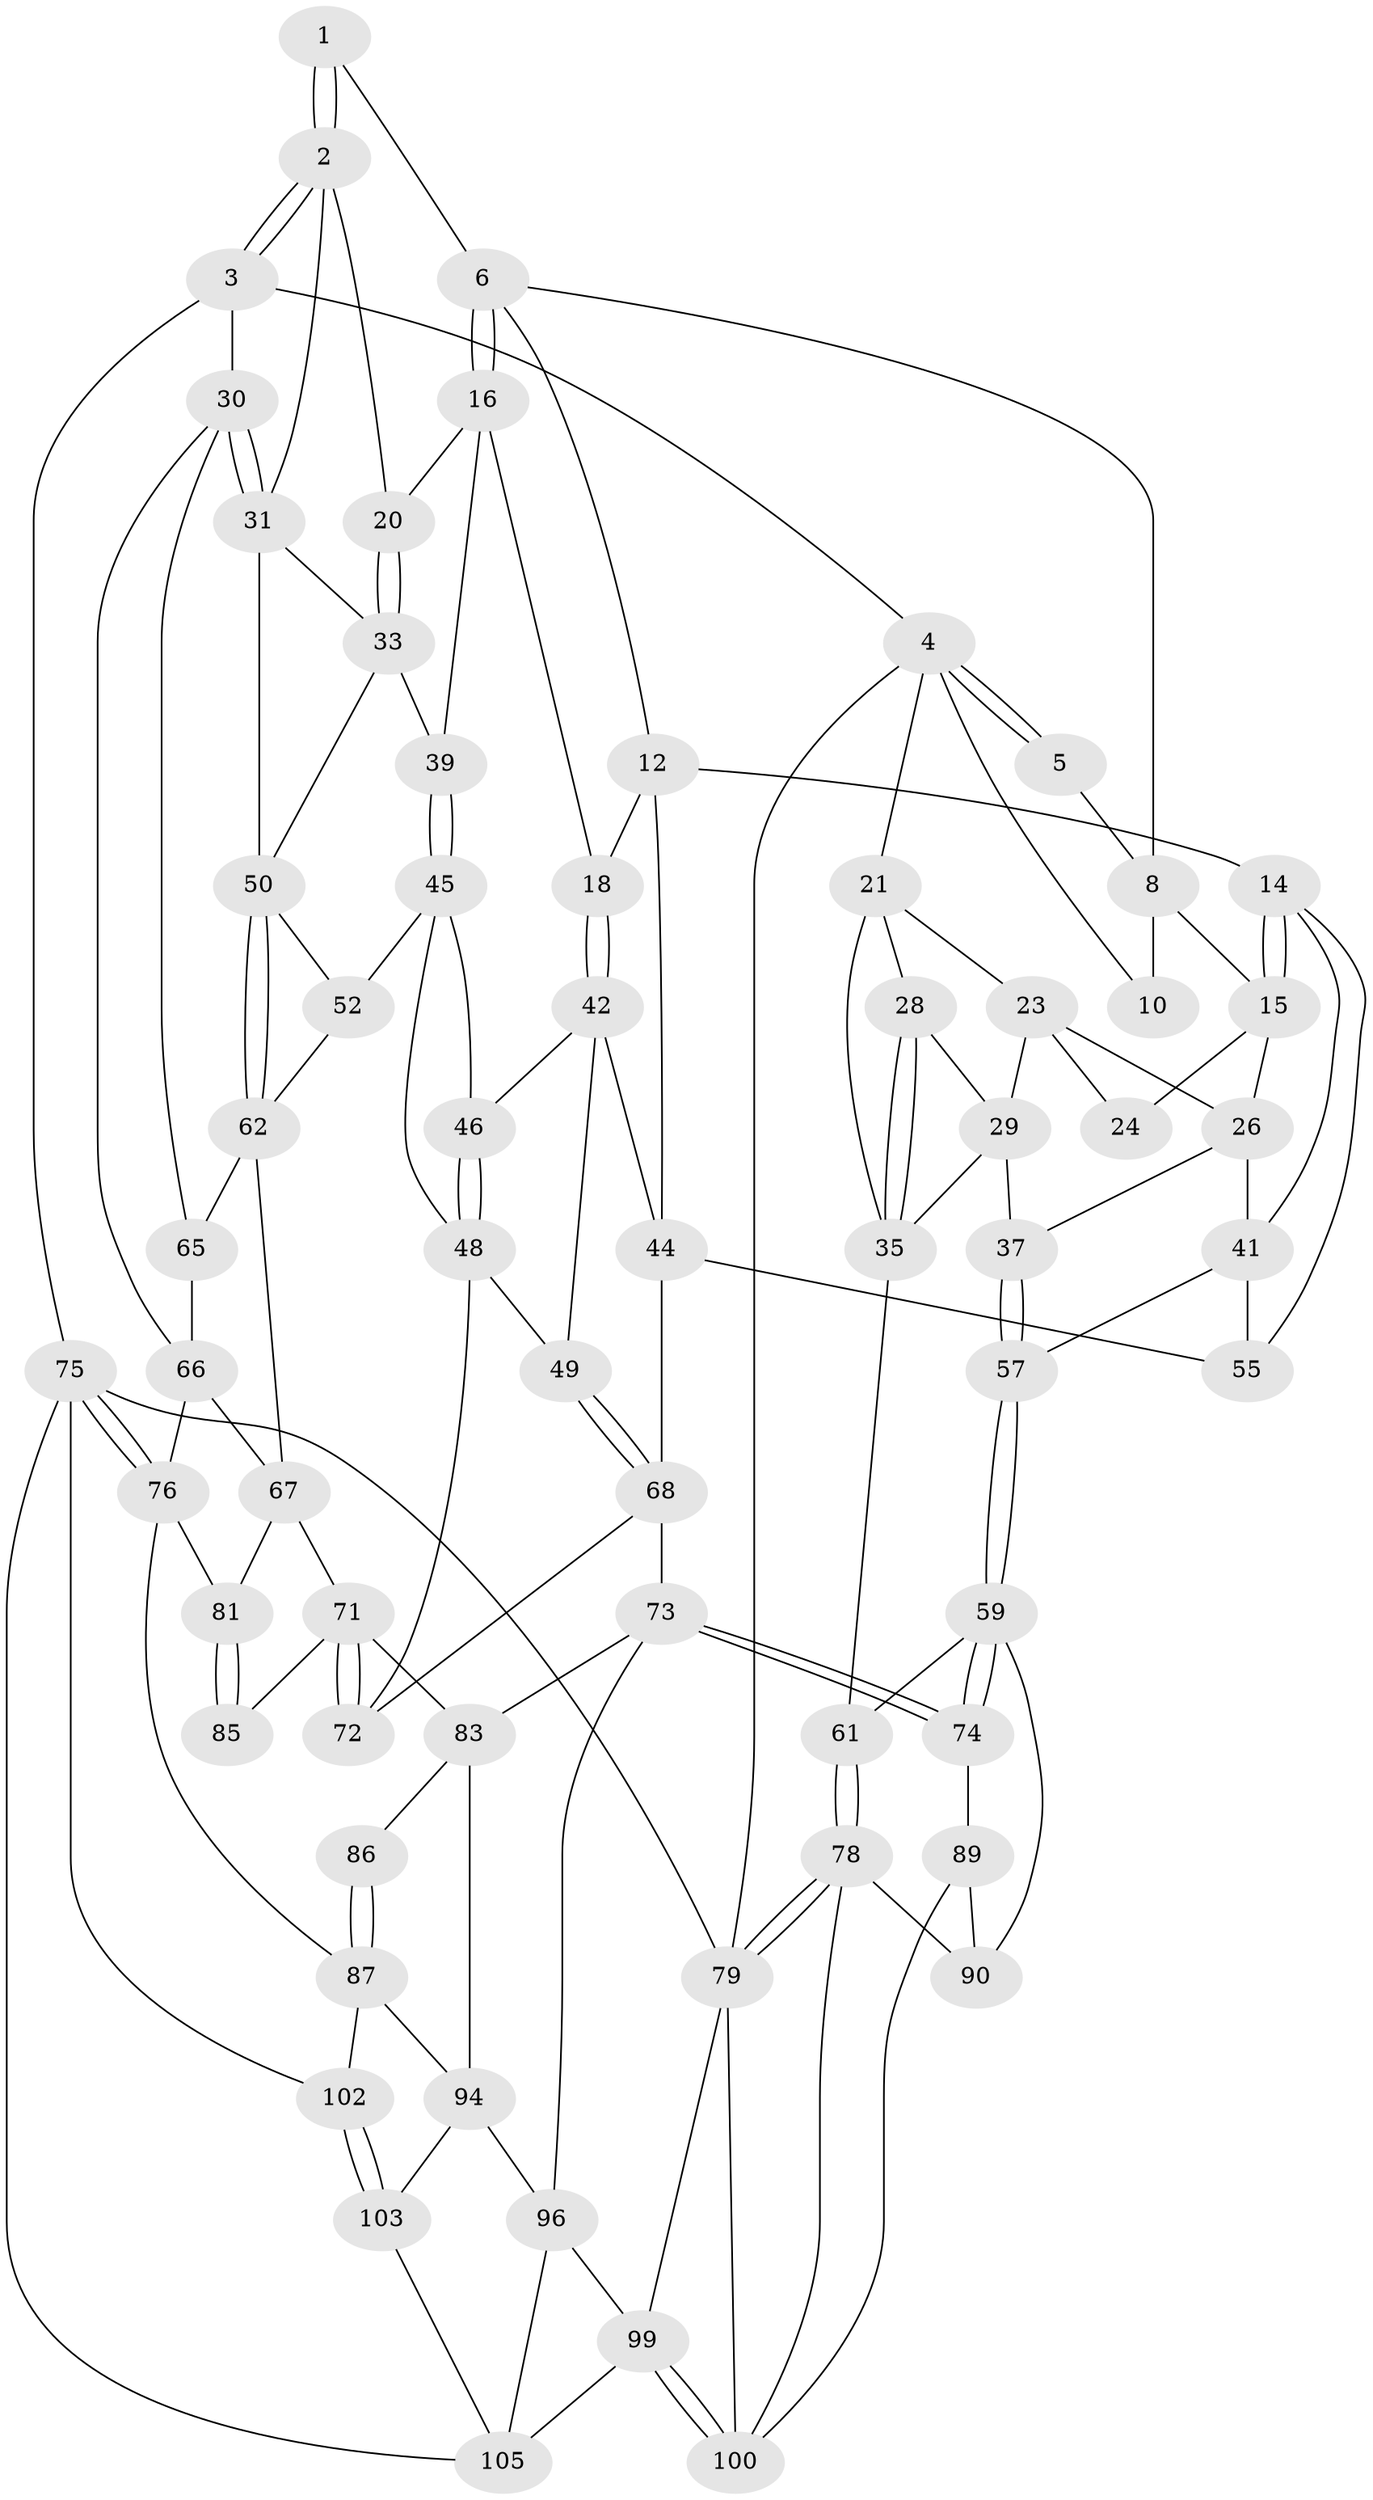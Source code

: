 // original degree distribution, {3: 0.037037037037037035, 5: 0.5185185185185185, 6: 0.23148148148148148, 4: 0.21296296296296297}
// Generated by graph-tools (version 1.1) at 2025/11/02/27/25 16:11:57]
// undirected, 66 vertices, 143 edges
graph export_dot {
graph [start="1"]
  node [color=gray90,style=filled];
  1 [pos="+0.7344826787551687+0"];
  2 [pos="+0.9328802311634423+0",super="+19"];
  3 [pos="+1+0"];
  4 [pos="+0+0",super="+9"];
  5 [pos="+0.3492941062187912+0"];
  6 [pos="+0.5623080445562227+0.10867859117479767",super="+7"];
  8 [pos="+0.33065689377650764+0",super="+11"];
  10 [pos="+0.12066950500578914+0.09157924756406088"];
  12 [pos="+0.46029886509108314+0.22982692285197556",super="+13"];
  14 [pos="+0.34916180507131916+0.22247018526447335",super="+40"];
  15 [pos="+0.30205694913780706+0.15181706769481812",super="+25"];
  16 [pos="+0.5926419861137313+0.17294106215505894",super="+17"];
  18 [pos="+0.5603807468988182+0.23418972086846765"];
  20 [pos="+0.6086717307351922+0.1710866594224124"];
  21 [pos="+0+0.05591108762501599",super="+22"];
  23 [pos="+0.1023477672763446+0.13425947954689885",super="+27"];
  24 [pos="+0.10437636671544155+0.13178632464082787"];
  26 [pos="+0.15188465316104321+0.2792355197085103",super="+36"];
  28 [pos="+0.04813866775479161+0.19708834778743384"];
  29 [pos="+0.052158628746278975+0.1973102563982173",super="+34"];
  30 [pos="+1+0.23288439917790232",super="+64"];
  31 [pos="+0.9083505414852407+0.2877492991934",super="+32"];
  33 [pos="+0.7625733778286584+0.22439287128730864",super="+38"];
  35 [pos="+0+0.34027957869760295",super="+47"];
  37 [pos="+0.12112937993376299+0.30004722073196766"];
  39 [pos="+0.7381558564793811+0.25507896751137304"];
  41 [pos="+0.2127137079590806+0.3148419338153193",super="+56"];
  42 [pos="+0.5702110891749245+0.2580497131521574",super="+43"];
  44 [pos="+0.4291245160417683+0.30787489181857114",super="+54"];
  45 [pos="+0.6904618246216682+0.3051328442685902",super="+53"];
  46 [pos="+0.6025065417071019+0.2791113750208636"];
  48 [pos="+0.607744549396402+0.427984865106738",super="+58"];
  49 [pos="+0.5397556793506225+0.39711862746871807"];
  50 [pos="+0.8920388346296614+0.35326536165676053",super="+51"];
  52 [pos="+0.7691634149671507+0.40675049324155854"];
  55 [pos="+0.3099758960781961+0.41678147367441193"];
  57 [pos="+0.14336631296773028+0.43809666372458383"];
  59 [pos="+0.14156036946051262+0.44199218245959015",super="+60"];
  61 [pos="+0+0.5707066771661589"];
  62 [pos="+0.8927383410948349+0.3569747982023966",super="+63"];
  65 [pos="+0.8993986178988951+0.37364290840687775"];
  66 [pos="+0.8530842472701494+0.4669969606822401",super="+77"];
  67 [pos="+0.7776442548499207+0.4877641694728783",super="+70"];
  68 [pos="+0.41332287502654586+0.48305834667249514",super="+69"];
  71 [pos="+0.6592509828617337+0.5508772202397777",super="+82"];
  72 [pos="+0.6342044951733785+0.49849037009354796"];
  73 [pos="+0.3554198994095131+0.6180605409183528",super="+84"];
  74 [pos="+0.34090231744266924+0.6185788089668621"];
  75 [pos="+1+1",super="+101"];
  76 [pos="+1+0.6479434899208543",super="+80"];
  78 [pos="+0+0.8816185752811423",super="+92"];
  79 [pos="+0+1",super="+107"];
  81 [pos="+0.895128846035537+0.6504845613126026"];
  83 [pos="+0.6031131782277632+0.6371873031747866",super="+88"];
  85 [pos="+0.754977631816586+0.6683813398412118"];
  86 [pos="+0.7736701677978522+0.716678244448476"];
  87 [pos="+0.8388280607396629+0.7653711255685497",super="+97"];
  89 [pos="+0.30395674074428164+0.6289930273452079",super="+93"];
  90 [pos="+0.1507524889024578+0.6493025040328883",super="+91"];
  94 [pos="+0.6733927127757224+0.7537482079293604",super="+95"];
  96 [pos="+0.42914615110546156+0.7253704585645668",super="+98"];
  99 [pos="+0.3538350040756724+0.9343900432381942",super="+106"];
  100 [pos="+0.18390273345176672+0.8513808596080799",super="+104"];
  102 [pos="+0.801939781195671+0.9088226049395399"];
  103 [pos="+0.6514696630702621+0.8737852860317413"];
  105 [pos="+0.6096983240039604+0.9222904017253364",super="+108"];
  1 -- 2;
  1 -- 2;
  1 -- 6;
  2 -- 3;
  2 -- 3;
  2 -- 20;
  2 -- 31;
  3 -- 4;
  3 -- 30;
  3 -- 75;
  4 -- 5;
  4 -- 5;
  4 -- 79;
  4 -- 10;
  4 -- 21;
  5 -- 8;
  6 -- 16;
  6 -- 16;
  6 -- 8;
  6 -- 12;
  8 -- 10;
  8 -- 15;
  12 -- 18;
  12 -- 44;
  12 -- 14;
  14 -- 15;
  14 -- 15;
  14 -- 41;
  14 -- 55;
  15 -- 24;
  15 -- 26;
  16 -- 20;
  16 -- 18;
  16 -- 39;
  18 -- 42;
  18 -- 42;
  20 -- 33;
  20 -- 33;
  21 -- 35;
  21 -- 28;
  21 -- 23;
  23 -- 24;
  23 -- 26;
  23 -- 29;
  26 -- 41;
  26 -- 37;
  28 -- 29;
  28 -- 35;
  28 -- 35;
  29 -- 37;
  29 -- 35;
  30 -- 31;
  30 -- 31;
  30 -- 65;
  30 -- 66;
  31 -- 50;
  31 -- 33;
  33 -- 39;
  33 -- 50;
  35 -- 61;
  37 -- 57;
  37 -- 57;
  39 -- 45;
  39 -- 45;
  41 -- 57;
  41 -- 55;
  42 -- 46;
  42 -- 49;
  42 -- 44;
  44 -- 55;
  44 -- 68;
  45 -- 46;
  45 -- 52;
  45 -- 48;
  46 -- 48;
  46 -- 48;
  48 -- 49;
  48 -- 72;
  49 -- 68;
  49 -- 68;
  50 -- 62;
  50 -- 62;
  50 -- 52;
  52 -- 62;
  57 -- 59;
  57 -- 59;
  59 -- 74;
  59 -- 74;
  59 -- 90;
  59 -- 61;
  61 -- 78;
  61 -- 78;
  62 -- 65;
  62 -- 67;
  65 -- 66;
  66 -- 67;
  66 -- 76;
  67 -- 81;
  67 -- 71;
  68 -- 72;
  68 -- 73;
  71 -- 72;
  71 -- 72;
  71 -- 83;
  71 -- 85;
  73 -- 74;
  73 -- 74;
  73 -- 96;
  73 -- 83;
  74 -- 89;
  75 -- 76;
  75 -- 76;
  75 -- 79;
  75 -- 102;
  75 -- 105;
  76 -- 81;
  76 -- 87;
  78 -- 79;
  78 -- 79;
  78 -- 100;
  78 -- 90;
  79 -- 99;
  79 -- 100;
  81 -- 85;
  81 -- 85;
  83 -- 94;
  83 -- 86;
  86 -- 87;
  86 -- 87;
  87 -- 102;
  87 -- 94;
  89 -- 90 [weight=2];
  89 -- 100;
  94 -- 96;
  94 -- 103;
  96 -- 105;
  96 -- 99;
  99 -- 100;
  99 -- 100;
  99 -- 105;
  102 -- 103;
  102 -- 103;
  103 -- 105;
}
